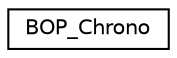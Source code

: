 digraph G
{
  edge [fontname="Helvetica",fontsize="10",labelfontname="Helvetica",labelfontsize="10"];
  node [fontname="Helvetica",fontsize="10",shape=record];
  rankdir=LR;
  Node1 [label="BOP_Chrono",height=0.2,width=0.4,color="black", fillcolor="white", style="filled",URL="$d0/d86/classBOP__Chrono.html"];
}

